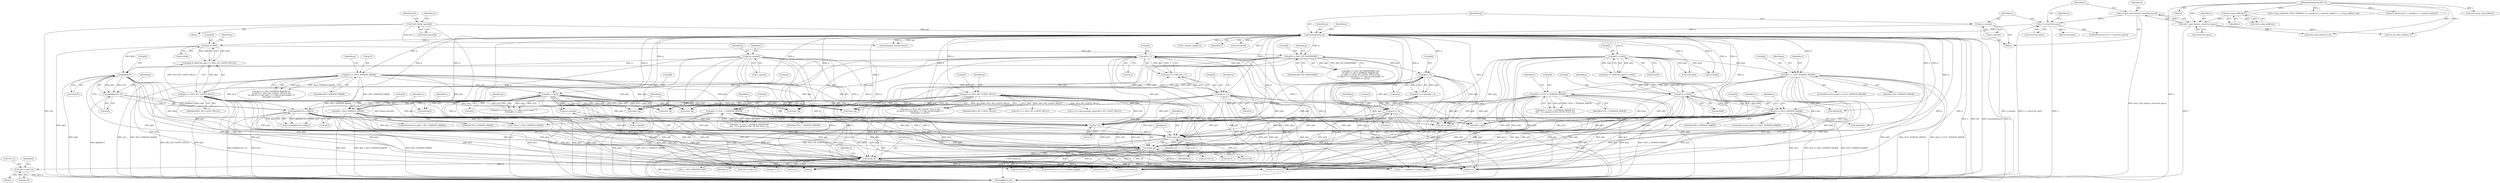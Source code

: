 digraph "0_openssl_26a59d9b46574e457870197dffa802871b4c8fc7_0@array" {
"1000950" [label="(Call,*(d++)=p[i+2])"];
"1000828" [label="(Call,n2s(p,cl))"];
"1000736" [label="(Call,((p[0]&0x7f)<<8)|p[1])"];
"1000737" [label="(Call,(p[0]&0x7f)<<8)"];
"1000738" [label="(Call,p[0]&0x7f)"];
"1000715" [label="(Call,p=s->packet)"];
"1000219" [label="(Call,p[0] & 0x80)"];
"1000213" [label="(Call,memcpy(buf,p,n))"];
"1000150" [label="(Call,*buf= &(buf_space[0]))"];
"1000208" [label="(Call,p=s->packet)"];
"1000202" [label="(Call,n != sizeof buf_space)"];
"1000195" [label="(Call,n=ssl23_read_bytes(s, sizeof buf_space))"];
"1000197" [label="(Call,ssl23_read_bytes(s, sizeof buf_space))"];
"1000192" [label="(Call,ssl3_setup_buffers(s))"];
"1000146" [label="(MethodParameterIn,SSL *s)"];
"1000428" [label="(Call,p[0] == SSL3_RT_HANDSHAKE)"];
"1000434" [label="(Call,p[1] == SSL3_VERSION_MAJOR)"];
"1000457" [label="(Call,p[9] >= p[1])"];
"1000490" [label="(Call,p[9] > SSL3_VERSION_MAJOR)"];
"1000440" [label="(Call,p[5] == SSL3_MT_CLIENT_HELLO)"];
"1000224" [label="(Call,p[2] == SSL2_MT_CLIENT_HELLO)"];
"1000825" [label="(Call,n2s(p,sil))"];
"1000822" [label="(Call,n2s(p,csl))"];
"1000819" [label="(Call,p+=5)"];
"1000814" [label="(Call,p=s->packet)"];
"1000290" [label="(Call,p[4] >= TLS1_VERSION_MINOR)"];
"1000237" [label="(Call,p[4] == 0x02)"];
"1000298" [label="(Call,p[4] >= TLS1_2_VERSION_MINOR)"];
"1000479" [label="(Call,p[4] < 6)"];
"1000452" [label="(Call,p[4] < 5)"];
"1000323" [label="(Call,p[4] >= TLS1_1_VERSION_MINOR)"];
"1000474" [label="(Call,p[3] == 0)"];
"1000447" [label="(Call,p[3] == 0)"];
"1000269" [label="(Call,p[3] == SSL3_VERSION_MAJOR)"];
"1000232" [label="(Call,p[3] == 0x00)"];
"1000458" [label="(Call,p[9])"];
"1000473" [label="(Call,p[3] == 0 && p[4] < 6)"];
"1000273" [label="(Identifier,SSL3_VERSION_MAJOR)"];
"1000461" [label="(Call,p[1])"];
"1000192" [label="(Call,ssl3_setup_buffers(s))"];
"1000720" [label="(Call,v[0] = p[3])"];
"1000739" [label="(Call,p[0])"];
"1000796" [label="(Call,s->msg_callback(0, SSL2_VERSION, 0, s->packet+2, s->packet_length-2, s, s->msg_callback_arg))"];
"1000483" [label="(Literal,6)"];
"1000439" [label="(Call,(p[5] == SSL3_MT_CLIENT_HELLO) &&\n\t\t\t ((p[3] == 0 && p[4] < 5 /* silly record length? */)\n\t\t\t\t|| (p[9] >= p[1])))"];
"1000454" [label="(Identifier,p)"];
"1000825" [label="(Call,n2s(p,sil))"];
"1000219" [label="(Call,p[0] & 0x80)"];
"1001114" [label="(Call,memcpy(s->packet,buf,n))"];
"1000199" [label="(Call,sizeof buf_space)"];
"1000291" [label="(Call,p[4])"];
"1000954" [label="(Call,p[i+2])"];
"1000481" [label="(Identifier,p)"];
"1000446" [label="(Call,p[3] == 0 && p[4] < 5)"];
"1000445" [label="(Call,(p[3] == 0 && p[4] < 5 /* silly record length? */)\n\t\t\t\t|| (p[9] >= p[1]))"];
"1001000" [label="(Call,p++)"];
"1000327" [label="(Identifier,TLS1_1_VERSION_MINOR)"];
"1000302" [label="(Identifier,TLS1_2_VERSION_MINOR)"];
"1000231" [label="(Call,(p[3] == 0x00) && (p[4] == 0x02))"];
"1000208" [label="(Call,p=s->packet)"];
"1000737" [label="(Call,(p[0]&0x7f)<<8)"];
"1000819" [label="(Call,p+=5)"];
"1000432" [label="(Identifier,SSL3_RT_HANDSHAKE)"];
"1000300" [label="(Identifier,p)"];
"1000270" [label="(Call,p[3])"];
"1000820" [label="(Identifier,p)"];
"1000829" [label="(Identifier,p)"];
"1000440" [label="(Call,p[5] == SSL3_MT_CLIENT_HELLO)"];
"1000202" [label="(Call,n != sizeof buf_space)"];
"1000166" [label="(Identifier,n)"];
"1000985" [label="(Call,p <  s->packet+s->packet_length)"];
"1000823" [label="(Identifier,p)"];
"1000290" [label="(Call,p[4] >= TLS1_VERSION_MINOR)"];
"1000435" [label="(Call,p[1])"];
"1000722" [label="(Identifier,v)"];
"1000250" [label="(Call,v[1]=p[4])"];
"1001080" [label="(Call,s->packet_length=n)"];
"1000232" [label="(Call,p[3] == 0x00)"];
"1000981" [label="(Call,sil+cl)"];
"1000716" [label="(Identifier,p)"];
"1000743" [label="(Literal,8)"];
"1000950" [label="(Call,*(d++)=p[i+2])"];
"1000977" [label="(Call,p+csl+sil+cl)"];
"1000676" [label="(Call,(char *)p)"];
"1000448" [label="(Call,p[3])"];
"1000180" [label="(Block,)"];
"1001029" [label="(Call,s->s3->tmp.message_type=SSL3_MT_CLIENT_HELLO)"];
"1000457" [label="(Call,p[9] >= p[1])"];
"1000282" [label="(Call,v[1]=p[4])"];
"1000269" [label="(Call,p[3] == SSL3_VERSION_MAJOR)"];
"1000241" [label="(Literal,0x02)"];
"1000331" [label="(Identifier,s)"];
"1000323" [label="(Call,p[4] >= TLS1_1_VERSION_MINOR)"];
"1000736" [label="(Call,((p[0]&0x7f)<<8)|p[1])"];
"1000151" [label="(Identifier,buf)"];
"1000715" [label="(Call,p=s->packet)"];
"1000239" [label="(Identifier,p)"];
"1000479" [label="(Call,p[4] < 6)"];
"1000883" [label="(Call,cl > SSL3_RANDOM_SIZE)"];
"1000960" [label="(Identifier,j)"];
"1000644" [label="(Call,(char *)p)"];
"1000744" [label="(Call,p[1])"];
"1000827" [label="(Identifier,sil)"];
"1000324" [label="(Call,p[4])"];
"1000289" [label="(ControlStructure,if (p[4] >= TLS1_VERSION_MINOR))"];
"1000927" [label="(Call,i<csl)"];
"1000223" [label="(Literal,0x80)"];
"1000322" [label="(Call,p[4] >= TLS1_1_VERSION_MINOR &&\n\t\t\t\t\t   !(s->options & SSL_OP_NO_TLSv1_1))"];
"1000465" [label="(Call,v[0]=p[1])"];
"1000204" [label="(Call,sizeof buf_space)"];
"1000429" [label="(Call,p[0])"];
"1000294" [label="(Identifier,TLS1_VERSION_MINOR)"];
"1000497" [label="(Identifier,v)"];
"1000215" [label="(Identifier,p)"];
"1000738" [label="(Call,p[0]&0x7f)"];
"1000711" [label="(Block,)"];
"1000734" [label="(Call,n=((p[0]&0x7f)<<8)|p[1])"];
"1000661" [label="(Call,(char *)p)"];
"1000243" [label="(Call,v[0]=p[3])"];
"1000453" [label="(Call,p[4])"];
"1000147" [label="(Block,)"];
"1000832" [label="(Identifier,d)"];
"1000216" [label="(Identifier,n)"];
"1000306" [label="(Identifier,s)"];
"1000822" [label="(Call,n2s(p,csl))"];
"1000233" [label="(Call,p[3])"];
"1000238" [label="(Call,p[4])"];
"1000830" [label="(Identifier,cl)"];
"1000452" [label="(Call,p[4] < 5)"];
"1000444" [label="(Identifier,SSL3_MT_CLIENT_HELLO)"];
"1000941" [label="(Call,*(d++)=p[i+1])"];
"1000815" [label="(Identifier,p)"];
"1000400" [label="(Identifier,s)"];
"1001076" [label="(Call,ssl_init_wbio_buffer(s,1))"];
"1000826" [label="(Identifier,p)"];
"1000449" [label="(Identifier,p)"];
"1000935" [label="(Call,p[i] != 0)"];
"1000193" [label="(Identifier,s)"];
"1000780" [label="(Call,ssl3_finish_mac(s, s->packet+2, s->packet_length-2))"];
"1000821" [label="(Literal,5)"];
"1000816" [label="(Call,s->packet)"];
"1000727" [label="(Call,v[1] = p[4])"];
"1000846" [label="(Call,cl+11)"];
"1000717" [label="(Call,s->packet)"];
"1000951" [label="(Call,*(d++))"];
"1000979" [label="(Call,csl+sil+cl)"];
"1000298" [label="(Call,p[4] >= TLS1_2_VERSION_MINOR)"];
"1000226" [label="(Identifier,p)"];
"1000478" [label="(Literal,0)"];
"1000451" [label="(Literal,0)"];
"1000206" [label="(Return,return(n);)"];
"1000447" [label="(Call,p[3] == 0)"];
"1000299" [label="(Call,p[4])"];
"1000635" [label="(Call,(char *)p)"];
"1000210" [label="(Call,s->packet)"];
"1000203" [label="(Identifier,n)"];
"1000236" [label="(Literal,0x00)"];
"1001097" [label="(Call,ssl3_setup_read_buffer(s))"];
"1000868" [label="(Call,*(d++) = SSL3_VERSION_MAJOR)"];
"1000902" [label="(Call,csl+sil)"];
"1000150" [label="(Call,*buf= &(buf_space[0]))"];
"1000201" [label="(ControlStructure,if (n != sizeof buf_space))"];
"1000268" [label="(ControlStructure,if (p[3] == SSL3_VERSION_MAJOR))"];
"1000474" [label="(Call,p[3] == 0)"];
"1000475" [label="(Call,p[3])"];
"1000220" [label="(Call,p[0])"];
"1000433" [label="(Call,(p[1] == SSL3_VERSION_MAJOR) &&\n\t\t\t (p[5] == SSL3_MT_CLIENT_HELLO) &&\n\t\t\t ((p[3] == 0 && p[4] < 5 /* silly record length? */)\n\t\t\t\t|| (p[9] >= p[1])))"];
"1000197" [label="(Call,ssl23_read_bytes(s, sizeof buf_space))"];
"1000209" [label="(Identifier,p)"];
"1000844" [label="(Call,sil+cl+11)"];
"1000442" [label="(Identifier,p)"];
"1000491" [label="(Call,p[9])"];
"1000857" [label="(Call,*(d++) = SSL3_MT_CLIENT_HELLO)"];
"1000842" [label="(Call,csl+sil+cl+11)"];
"1000489" [label="(ControlStructure,if (p[9] > SSL3_VERSION_MAJOR))"];
"1000438" [label="(Identifier,SSL3_VERSION_MAJOR)"];
"1000441" [label="(Call,p[5])"];
"1000501" [label="(Call,v[1]=p[10])"];
"1000490" [label="(Call,p[9] > SSL3_VERSION_MAJOR)"];
"1000975" [label="(Call,p = p+csl+sil+cl)"];
"1000427" [label="(Call,(p[0] == SSL3_RT_HANDSHAKE) &&\n\t\t\t (p[1] == SSL3_VERSION_MAJOR) &&\n\t\t\t (p[5] == SSL3_MT_CLIENT_HELLO) &&\n\t\t\t ((p[3] == 0 && p[4] < 5 /* silly record length? */)\n\t\t\t\t|| (p[9] >= p[1])))"];
"1000933" [label="(Block,)"];
"1000434" [label="(Call,p[1] == SSL3_VERSION_MAJOR)"];
"1000218" [label="(Call,(p[0] & 0x80) && (p[2] == SSL2_MT_CLIENT_HELLO))"];
"1000207" [label="(Identifier,n)"];
"1000214" [label="(Identifier,buf)"];
"1000221" [label="(Identifier,p)"];
"1000480" [label="(Call,p[4])"];
"1000841" [label="(Call,(csl+sil+cl+11) != s->packet_length)"];
"1000456" [label="(Literal,5)"];
"1000503" [label="(Identifier,v)"];
"1000237" [label="(Call,p[4] == 0x02)"];
"1000228" [label="(Identifier,SSL2_MT_CLIENT_HELLO)"];
"1000152" [label="(Call,&(buf_space[0]))"];
"1000196" [label="(Identifier,n)"];
"1000225" [label="(Call,p[2])"];
"1000195" [label="(Call,n=ssl23_read_bytes(s, sizeof buf_space))"];
"1000275" [label="(Call,v[0]=p[3])"];
"1001274" [label="(MethodReturn,int)"];
"1000814" [label="(Call,p=s->packet)"];
"1000428" [label="(Call,p[0] == SSL3_RT_HANDSHAKE)"];
"1000689" [label="(Identifier,s)"];
"1000742" [label="(Literal,0x7f)"];
"1000769" [label="(Call,ssl23_read_bytes(s,n+2))"];
"1000224" [label="(Call,p[2] == SSL2_MT_CLIENT_HELLO)"];
"1000198" [label="(Identifier,s)"];
"1000653" [label="(Call,(char *)p)"];
"1000191" [label="(Call,!ssl3_setup_buffers(s))"];
"1000436" [label="(Identifier,p)"];
"1000828" [label="(Call,n2s(p,cl))"];
"1000297" [label="(Call,p[4] >= TLS1_2_VERSION_MINOR &&\n\t\t\t\t\t   !(s->options & SSL_OP_NO_TLSv1_2))"];
"1000494" [label="(Identifier,SSL3_VERSION_MAJOR)"];
"1000824" [label="(Identifier,csl)"];
"1000146" [label="(MethodParameterIn,SSL *s)"];
"1000745" [label="(Identifier,p)"];
"1000213" [label="(Call,memcpy(buf,p,n))"];
"1000277" [label="(Identifier,v)"];
"1000950" -> "1000933"  [label="AST: "];
"1000950" -> "1000954"  [label="CFG: "];
"1000951" -> "1000950"  [label="AST: "];
"1000954" -> "1000950"  [label="AST: "];
"1000960" -> "1000950"  [label="CFG: "];
"1000950" -> "1001274"  [label="DDG: p[i+2]"];
"1000828" -> "1000950"  [label="DDG: p"];
"1000828" -> "1000711"  [label="AST: "];
"1000828" -> "1000830"  [label="CFG: "];
"1000829" -> "1000828"  [label="AST: "];
"1000830" -> "1000828"  [label="AST: "];
"1000832" -> "1000828"  [label="CFG: "];
"1000828" -> "1001274"  [label="DDG: n2s(p,cl)"];
"1000736" -> "1000828"  [label="DDG: p[1]"];
"1000738" -> "1000828"  [label="DDG: p[0]"];
"1000490" -> "1000828"  [label="DDG: p[9]"];
"1000440" -> "1000828"  [label="DDG: p[5]"];
"1000224" -> "1000828"  [label="DDG: p[2]"];
"1000457" -> "1000828"  [label="DDG: p[9]"];
"1000825" -> "1000828"  [label="DDG: p"];
"1000290" -> "1000828"  [label="DDG: p[4]"];
"1000715" -> "1000828"  [label="DDG: p"];
"1000298" -> "1000828"  [label="DDG: p[4]"];
"1000479" -> "1000828"  [label="DDG: p[4]"];
"1000452" -> "1000828"  [label="DDG: p[4]"];
"1000323" -> "1000828"  [label="DDG: p[4]"];
"1000237" -> "1000828"  [label="DDG: p[4]"];
"1000213" -> "1000828"  [label="DDG: p"];
"1000474" -> "1000828"  [label="DDG: p[3]"];
"1000269" -> "1000828"  [label="DDG: p[3]"];
"1000447" -> "1000828"  [label="DDG: p[3]"];
"1000232" -> "1000828"  [label="DDG: p[3]"];
"1000828" -> "1000841"  [label="DDG: cl"];
"1000828" -> "1000842"  [label="DDG: cl"];
"1000828" -> "1000844"  [label="DDG: cl"];
"1000828" -> "1000846"  [label="DDG: cl"];
"1000828" -> "1000883"  [label="DDG: cl"];
"1000828" -> "1000935"  [label="DDG: p"];
"1000828" -> "1000941"  [label="DDG: p"];
"1000828" -> "1000975"  [label="DDG: p"];
"1000828" -> "1000977"  [label="DDG: p"];
"1000828" -> "1000985"  [label="DDG: p"];
"1000828" -> "1001000"  [label="DDG: p"];
"1000736" -> "1000734"  [label="AST: "];
"1000736" -> "1000744"  [label="CFG: "];
"1000737" -> "1000736"  [label="AST: "];
"1000744" -> "1000736"  [label="AST: "];
"1000734" -> "1000736"  [label="CFG: "];
"1000736" -> "1001274"  [label="DDG: p[1]"];
"1000736" -> "1001274"  [label="DDG: (p[0]&0x7f)<<8"];
"1000736" -> "1000734"  [label="DDG: (p[0]&0x7f)<<8"];
"1000736" -> "1000734"  [label="DDG: p[1]"];
"1000737" -> "1000736"  [label="DDG: p[0]&0x7f"];
"1000737" -> "1000736"  [label="DDG: 8"];
"1000434" -> "1000736"  [label="DDG: p[1]"];
"1000457" -> "1000736"  [label="DDG: p[1]"];
"1000715" -> "1000736"  [label="DDG: p"];
"1000213" -> "1000736"  [label="DDG: p"];
"1000736" -> "1000819"  [label="DDG: p[1]"];
"1000736" -> "1000822"  [label="DDG: p[1]"];
"1000736" -> "1000825"  [label="DDG: p[1]"];
"1000736" -> "1000975"  [label="DDG: p[1]"];
"1000736" -> "1000977"  [label="DDG: p[1]"];
"1000736" -> "1000985"  [label="DDG: p[1]"];
"1000736" -> "1001000"  [label="DDG: p[1]"];
"1000737" -> "1000743"  [label="CFG: "];
"1000738" -> "1000737"  [label="AST: "];
"1000743" -> "1000737"  [label="AST: "];
"1000745" -> "1000737"  [label="CFG: "];
"1000737" -> "1001274"  [label="DDG: p[0]&0x7f"];
"1000738" -> "1000737"  [label="DDG: p[0]"];
"1000738" -> "1000737"  [label="DDG: 0x7f"];
"1000738" -> "1000742"  [label="CFG: "];
"1000739" -> "1000738"  [label="AST: "];
"1000742" -> "1000738"  [label="AST: "];
"1000743" -> "1000738"  [label="CFG: "];
"1000738" -> "1001274"  [label="DDG: p[0]"];
"1000715" -> "1000738"  [label="DDG: p"];
"1000219" -> "1000738"  [label="DDG: p[0]"];
"1000428" -> "1000738"  [label="DDG: p[0]"];
"1000738" -> "1000819"  [label="DDG: p[0]"];
"1000738" -> "1000822"  [label="DDG: p[0]"];
"1000738" -> "1000825"  [label="DDG: p[0]"];
"1000738" -> "1000975"  [label="DDG: p[0]"];
"1000738" -> "1000977"  [label="DDG: p[0]"];
"1000738" -> "1000985"  [label="DDG: p[0]"];
"1000738" -> "1001000"  [label="DDG: p[0]"];
"1000715" -> "1000711"  [label="AST: "];
"1000715" -> "1000717"  [label="CFG: "];
"1000716" -> "1000715"  [label="AST: "];
"1000717" -> "1000715"  [label="AST: "];
"1000722" -> "1000715"  [label="CFG: "];
"1000715" -> "1001274"  [label="DDG: p"];
"1000715" -> "1001274"  [label="DDG: s->packet"];
"1000715" -> "1000720"  [label="DDG: p"];
"1000715" -> "1000727"  [label="DDG: p"];
"1000715" -> "1000819"  [label="DDG: p"];
"1000715" -> "1000822"  [label="DDG: p"];
"1000715" -> "1000825"  [label="DDG: p"];
"1000715" -> "1000975"  [label="DDG: p"];
"1000715" -> "1000977"  [label="DDG: p"];
"1000715" -> "1000985"  [label="DDG: p"];
"1000715" -> "1001000"  [label="DDG: p"];
"1000219" -> "1000218"  [label="AST: "];
"1000219" -> "1000223"  [label="CFG: "];
"1000220" -> "1000219"  [label="AST: "];
"1000223" -> "1000219"  [label="AST: "];
"1000226" -> "1000219"  [label="CFG: "];
"1000218" -> "1000219"  [label="CFG: "];
"1000219" -> "1001274"  [label="DDG: p[0]"];
"1000219" -> "1000218"  [label="DDG: p[0]"];
"1000219" -> "1000218"  [label="DDG: 0x80"];
"1000213" -> "1000219"  [label="DDG: p"];
"1000219" -> "1000428"  [label="DDG: p[0]"];
"1000213" -> "1000180"  [label="AST: "];
"1000213" -> "1000216"  [label="CFG: "];
"1000214" -> "1000213"  [label="AST: "];
"1000215" -> "1000213"  [label="AST: "];
"1000216" -> "1000213"  [label="AST: "];
"1000221" -> "1000213"  [label="CFG: "];
"1000213" -> "1001274"  [label="DDG: n"];
"1000213" -> "1001274"  [label="DDG: buf"];
"1000213" -> "1001274"  [label="DDG: memcpy(buf,p,n)"];
"1000213" -> "1001274"  [label="DDG: p"];
"1000150" -> "1000213"  [label="DDG: buf"];
"1000208" -> "1000213"  [label="DDG: p"];
"1000202" -> "1000213"  [label="DDG: n"];
"1000213" -> "1000224"  [label="DDG: p"];
"1000213" -> "1000232"  [label="DDG: p"];
"1000213" -> "1000237"  [label="DDG: p"];
"1000213" -> "1000243"  [label="DDG: p"];
"1000213" -> "1000250"  [label="DDG: p"];
"1000213" -> "1000269"  [label="DDG: p"];
"1000213" -> "1000275"  [label="DDG: p"];
"1000213" -> "1000282"  [label="DDG: p"];
"1000213" -> "1000290"  [label="DDG: p"];
"1000213" -> "1000298"  [label="DDG: p"];
"1000213" -> "1000323"  [label="DDG: p"];
"1000213" -> "1000428"  [label="DDG: p"];
"1000213" -> "1000434"  [label="DDG: p"];
"1000213" -> "1000440"  [label="DDG: p"];
"1000213" -> "1000447"  [label="DDG: p"];
"1000213" -> "1000452"  [label="DDG: p"];
"1000213" -> "1000457"  [label="DDG: p"];
"1000213" -> "1000465"  [label="DDG: p"];
"1000213" -> "1000474"  [label="DDG: p"];
"1000213" -> "1000479"  [label="DDG: p"];
"1000213" -> "1000490"  [label="DDG: p"];
"1000213" -> "1000501"  [label="DDG: p"];
"1000213" -> "1000635"  [label="DDG: p"];
"1000213" -> "1000720"  [label="DDG: p"];
"1000213" -> "1000727"  [label="DDG: p"];
"1000213" -> "1000819"  [label="DDG: p"];
"1000213" -> "1000822"  [label="DDG: p"];
"1000213" -> "1000825"  [label="DDG: p"];
"1000213" -> "1000975"  [label="DDG: p"];
"1000213" -> "1000977"  [label="DDG: p"];
"1000213" -> "1000985"  [label="DDG: p"];
"1000213" -> "1001000"  [label="DDG: p"];
"1000213" -> "1001080"  [label="DDG: n"];
"1000213" -> "1001114"  [label="DDG: buf"];
"1000213" -> "1001114"  [label="DDG: n"];
"1000150" -> "1000147"  [label="AST: "];
"1000150" -> "1000152"  [label="CFG: "];
"1000151" -> "1000150"  [label="AST: "];
"1000152" -> "1000150"  [label="AST: "];
"1000166" -> "1000150"  [label="CFG: "];
"1000150" -> "1001274"  [label="DDG: buf"];
"1000150" -> "1001274"  [label="DDG: &(buf_space[0])"];
"1000150" -> "1001114"  [label="DDG: buf"];
"1000208" -> "1000180"  [label="AST: "];
"1000208" -> "1000210"  [label="CFG: "];
"1000209" -> "1000208"  [label="AST: "];
"1000210" -> "1000208"  [label="AST: "];
"1000214" -> "1000208"  [label="CFG: "];
"1000208" -> "1001274"  [label="DDG: s->packet"];
"1000202" -> "1000201"  [label="AST: "];
"1000202" -> "1000204"  [label="CFG: "];
"1000203" -> "1000202"  [label="AST: "];
"1000204" -> "1000202"  [label="AST: "];
"1000207" -> "1000202"  [label="CFG: "];
"1000209" -> "1000202"  [label="CFG: "];
"1000202" -> "1001274"  [label="DDG: n"];
"1000202" -> "1001274"  [label="DDG: n != sizeof buf_space"];
"1000195" -> "1000202"  [label="DDG: n"];
"1000202" -> "1000206"  [label="DDG: n"];
"1000195" -> "1000180"  [label="AST: "];
"1000195" -> "1000197"  [label="CFG: "];
"1000196" -> "1000195"  [label="AST: "];
"1000197" -> "1000195"  [label="AST: "];
"1000203" -> "1000195"  [label="CFG: "];
"1000195" -> "1001274"  [label="DDG: ssl23_read_bytes(s, sizeof buf_space)"];
"1000197" -> "1000195"  [label="DDG: s"];
"1000197" -> "1000199"  [label="CFG: "];
"1000198" -> "1000197"  [label="AST: "];
"1000199" -> "1000197"  [label="AST: "];
"1000197" -> "1001274"  [label="DDG: s"];
"1000192" -> "1000197"  [label="DDG: s"];
"1000146" -> "1000197"  [label="DDG: s"];
"1000197" -> "1000769"  [label="DDG: s"];
"1000197" -> "1001076"  [label="DDG: s"];
"1000192" -> "1000191"  [label="AST: "];
"1000192" -> "1000193"  [label="CFG: "];
"1000193" -> "1000192"  [label="AST: "];
"1000191" -> "1000192"  [label="CFG: "];
"1000192" -> "1000191"  [label="DDG: s"];
"1000146" -> "1000192"  [label="DDG: s"];
"1000146" -> "1000145"  [label="AST: "];
"1000146" -> "1001274"  [label="DDG: s"];
"1000146" -> "1000769"  [label="DDG: s"];
"1000146" -> "1000780"  [label="DDG: s"];
"1000146" -> "1000796"  [label="DDG: s"];
"1000146" -> "1001076"  [label="DDG: s"];
"1000146" -> "1001097"  [label="DDG: s"];
"1000428" -> "1000427"  [label="AST: "];
"1000428" -> "1000432"  [label="CFG: "];
"1000429" -> "1000428"  [label="AST: "];
"1000432" -> "1000428"  [label="AST: "];
"1000436" -> "1000428"  [label="CFG: "];
"1000427" -> "1000428"  [label="CFG: "];
"1000428" -> "1001274"  [label="DDG: SSL3_RT_HANDSHAKE"];
"1000428" -> "1001274"  [label="DDG: p[0]"];
"1000428" -> "1000427"  [label="DDG: p[0]"];
"1000428" -> "1000427"  [label="DDG: SSL3_RT_HANDSHAKE"];
"1000428" -> "1000635"  [label="DDG: p[0]"];
"1000428" -> "1000644"  [label="DDG: p[0]"];
"1000428" -> "1000653"  [label="DDG: p[0]"];
"1000428" -> "1000661"  [label="DDG: p[0]"];
"1000428" -> "1000676"  [label="DDG: p[0]"];
"1000434" -> "1000433"  [label="AST: "];
"1000434" -> "1000438"  [label="CFG: "];
"1000435" -> "1000434"  [label="AST: "];
"1000438" -> "1000434"  [label="AST: "];
"1000442" -> "1000434"  [label="CFG: "];
"1000433" -> "1000434"  [label="CFG: "];
"1000434" -> "1001274"  [label="DDG: SSL3_VERSION_MAJOR"];
"1000434" -> "1001274"  [label="DDG: p[1]"];
"1000434" -> "1000433"  [label="DDG: p[1]"];
"1000434" -> "1000433"  [label="DDG: SSL3_VERSION_MAJOR"];
"1000434" -> "1000457"  [label="DDG: p[1]"];
"1000434" -> "1000465"  [label="DDG: p[1]"];
"1000434" -> "1000490"  [label="DDG: SSL3_VERSION_MAJOR"];
"1000434" -> "1000635"  [label="DDG: p[1]"];
"1000434" -> "1000644"  [label="DDG: p[1]"];
"1000434" -> "1000653"  [label="DDG: p[1]"];
"1000434" -> "1000661"  [label="DDG: p[1]"];
"1000434" -> "1000676"  [label="DDG: p[1]"];
"1000434" -> "1000868"  [label="DDG: SSL3_VERSION_MAJOR"];
"1000457" -> "1000445"  [label="AST: "];
"1000457" -> "1000461"  [label="CFG: "];
"1000458" -> "1000457"  [label="AST: "];
"1000461" -> "1000457"  [label="AST: "];
"1000445" -> "1000457"  [label="CFG: "];
"1000457" -> "1001274"  [label="DDG: p[1]"];
"1000457" -> "1001274"  [label="DDG: p[9]"];
"1000457" -> "1000445"  [label="DDG: p[9]"];
"1000457" -> "1000445"  [label="DDG: p[1]"];
"1000457" -> "1000465"  [label="DDG: p[1]"];
"1000457" -> "1000490"  [label="DDG: p[9]"];
"1000457" -> "1000635"  [label="DDG: p[9]"];
"1000457" -> "1000635"  [label="DDG: p[1]"];
"1000457" -> "1000644"  [label="DDG: p[9]"];
"1000457" -> "1000644"  [label="DDG: p[1]"];
"1000457" -> "1000653"  [label="DDG: p[9]"];
"1000457" -> "1000653"  [label="DDG: p[1]"];
"1000457" -> "1000661"  [label="DDG: p[9]"];
"1000457" -> "1000661"  [label="DDG: p[1]"];
"1000457" -> "1000676"  [label="DDG: p[9]"];
"1000457" -> "1000676"  [label="DDG: p[1]"];
"1000457" -> "1000819"  [label="DDG: p[9]"];
"1000457" -> "1000822"  [label="DDG: p[9]"];
"1000457" -> "1000825"  [label="DDG: p[9]"];
"1000457" -> "1000975"  [label="DDG: p[9]"];
"1000457" -> "1000977"  [label="DDG: p[9]"];
"1000457" -> "1000985"  [label="DDG: p[9]"];
"1000457" -> "1001000"  [label="DDG: p[9]"];
"1000490" -> "1000489"  [label="AST: "];
"1000490" -> "1000494"  [label="CFG: "];
"1000491" -> "1000490"  [label="AST: "];
"1000494" -> "1000490"  [label="AST: "];
"1000497" -> "1000490"  [label="CFG: "];
"1000503" -> "1000490"  [label="CFG: "];
"1000490" -> "1001274"  [label="DDG: SSL3_VERSION_MAJOR"];
"1000490" -> "1001274"  [label="DDG: p[9]"];
"1000490" -> "1001274"  [label="DDG: p[9] > SSL3_VERSION_MAJOR"];
"1000490" -> "1000819"  [label="DDG: p[9]"];
"1000490" -> "1000822"  [label="DDG: p[9]"];
"1000490" -> "1000825"  [label="DDG: p[9]"];
"1000490" -> "1000868"  [label="DDG: SSL3_VERSION_MAJOR"];
"1000490" -> "1000975"  [label="DDG: p[9]"];
"1000490" -> "1000977"  [label="DDG: p[9]"];
"1000490" -> "1000985"  [label="DDG: p[9]"];
"1000490" -> "1001000"  [label="DDG: p[9]"];
"1000440" -> "1000439"  [label="AST: "];
"1000440" -> "1000444"  [label="CFG: "];
"1000441" -> "1000440"  [label="AST: "];
"1000444" -> "1000440"  [label="AST: "];
"1000449" -> "1000440"  [label="CFG: "];
"1000439" -> "1000440"  [label="CFG: "];
"1000440" -> "1001274"  [label="DDG: p[5]"];
"1000440" -> "1001274"  [label="DDG: SSL3_MT_CLIENT_HELLO"];
"1000440" -> "1000439"  [label="DDG: p[5]"];
"1000440" -> "1000439"  [label="DDG: SSL3_MT_CLIENT_HELLO"];
"1000440" -> "1000635"  [label="DDG: p[5]"];
"1000440" -> "1000644"  [label="DDG: p[5]"];
"1000440" -> "1000653"  [label="DDG: p[5]"];
"1000440" -> "1000661"  [label="DDG: p[5]"];
"1000440" -> "1000676"  [label="DDG: p[5]"];
"1000440" -> "1000819"  [label="DDG: p[5]"];
"1000440" -> "1000822"  [label="DDG: p[5]"];
"1000440" -> "1000825"  [label="DDG: p[5]"];
"1000440" -> "1000857"  [label="DDG: SSL3_MT_CLIENT_HELLO"];
"1000440" -> "1000975"  [label="DDG: p[5]"];
"1000440" -> "1000977"  [label="DDG: p[5]"];
"1000440" -> "1000985"  [label="DDG: p[5]"];
"1000440" -> "1001000"  [label="DDG: p[5]"];
"1000440" -> "1001029"  [label="DDG: SSL3_MT_CLIENT_HELLO"];
"1000224" -> "1000218"  [label="AST: "];
"1000224" -> "1000228"  [label="CFG: "];
"1000225" -> "1000224"  [label="AST: "];
"1000228" -> "1000224"  [label="AST: "];
"1000218" -> "1000224"  [label="CFG: "];
"1000224" -> "1001274"  [label="DDG: p[2]"];
"1000224" -> "1001274"  [label="DDG: SSL2_MT_CLIENT_HELLO"];
"1000224" -> "1000218"  [label="DDG: p[2]"];
"1000224" -> "1000218"  [label="DDG: SSL2_MT_CLIENT_HELLO"];
"1000224" -> "1000635"  [label="DDG: p[2]"];
"1000224" -> "1000644"  [label="DDG: p[2]"];
"1000224" -> "1000653"  [label="DDG: p[2]"];
"1000224" -> "1000661"  [label="DDG: p[2]"];
"1000224" -> "1000676"  [label="DDG: p[2]"];
"1000224" -> "1000819"  [label="DDG: p[2]"];
"1000224" -> "1000822"  [label="DDG: p[2]"];
"1000224" -> "1000825"  [label="DDG: p[2]"];
"1000224" -> "1000975"  [label="DDG: p[2]"];
"1000224" -> "1000977"  [label="DDG: p[2]"];
"1000224" -> "1000985"  [label="DDG: p[2]"];
"1000224" -> "1001000"  [label="DDG: p[2]"];
"1000825" -> "1000711"  [label="AST: "];
"1000825" -> "1000827"  [label="CFG: "];
"1000826" -> "1000825"  [label="AST: "];
"1000827" -> "1000825"  [label="AST: "];
"1000829" -> "1000825"  [label="CFG: "];
"1000825" -> "1001274"  [label="DDG: n2s(p,sil)"];
"1000822" -> "1000825"  [label="DDG: p"];
"1000290" -> "1000825"  [label="DDG: p[4]"];
"1000298" -> "1000825"  [label="DDG: p[4]"];
"1000479" -> "1000825"  [label="DDG: p[4]"];
"1000452" -> "1000825"  [label="DDG: p[4]"];
"1000323" -> "1000825"  [label="DDG: p[4]"];
"1000237" -> "1000825"  [label="DDG: p[4]"];
"1000474" -> "1000825"  [label="DDG: p[3]"];
"1000269" -> "1000825"  [label="DDG: p[3]"];
"1000447" -> "1000825"  [label="DDG: p[3]"];
"1000232" -> "1000825"  [label="DDG: p[3]"];
"1000825" -> "1000841"  [label="DDG: sil"];
"1000825" -> "1000842"  [label="DDG: sil"];
"1000825" -> "1000844"  [label="DDG: sil"];
"1000825" -> "1000902"  [label="DDG: sil"];
"1000825" -> "1000975"  [label="DDG: sil"];
"1000825" -> "1000977"  [label="DDG: sil"];
"1000825" -> "1000979"  [label="DDG: sil"];
"1000825" -> "1000981"  [label="DDG: sil"];
"1000822" -> "1000711"  [label="AST: "];
"1000822" -> "1000824"  [label="CFG: "];
"1000823" -> "1000822"  [label="AST: "];
"1000824" -> "1000822"  [label="AST: "];
"1000826" -> "1000822"  [label="CFG: "];
"1000822" -> "1001274"  [label="DDG: n2s(p,csl)"];
"1000819" -> "1000822"  [label="DDG: p"];
"1000290" -> "1000822"  [label="DDG: p[4]"];
"1000298" -> "1000822"  [label="DDG: p[4]"];
"1000479" -> "1000822"  [label="DDG: p[4]"];
"1000452" -> "1000822"  [label="DDG: p[4]"];
"1000323" -> "1000822"  [label="DDG: p[4]"];
"1000237" -> "1000822"  [label="DDG: p[4]"];
"1000474" -> "1000822"  [label="DDG: p[3]"];
"1000269" -> "1000822"  [label="DDG: p[3]"];
"1000447" -> "1000822"  [label="DDG: p[3]"];
"1000232" -> "1000822"  [label="DDG: p[3]"];
"1000822" -> "1000841"  [label="DDG: csl"];
"1000822" -> "1000842"  [label="DDG: csl"];
"1000822" -> "1000902"  [label="DDG: csl"];
"1000822" -> "1000927"  [label="DDG: csl"];
"1000819" -> "1000711"  [label="AST: "];
"1000819" -> "1000821"  [label="CFG: "];
"1000820" -> "1000819"  [label="AST: "];
"1000821" -> "1000819"  [label="AST: "];
"1000823" -> "1000819"  [label="CFG: "];
"1000814" -> "1000819"  [label="DDG: p"];
"1000290" -> "1000819"  [label="DDG: p[4]"];
"1000298" -> "1000819"  [label="DDG: p[4]"];
"1000479" -> "1000819"  [label="DDG: p[4]"];
"1000452" -> "1000819"  [label="DDG: p[4]"];
"1000323" -> "1000819"  [label="DDG: p[4]"];
"1000237" -> "1000819"  [label="DDG: p[4]"];
"1000474" -> "1000819"  [label="DDG: p[3]"];
"1000269" -> "1000819"  [label="DDG: p[3]"];
"1000447" -> "1000819"  [label="DDG: p[3]"];
"1000232" -> "1000819"  [label="DDG: p[3]"];
"1000814" -> "1000711"  [label="AST: "];
"1000814" -> "1000816"  [label="CFG: "];
"1000815" -> "1000814"  [label="AST: "];
"1000816" -> "1000814"  [label="AST: "];
"1000820" -> "1000814"  [label="CFG: "];
"1000290" -> "1000289"  [label="AST: "];
"1000290" -> "1000294"  [label="CFG: "];
"1000291" -> "1000290"  [label="AST: "];
"1000294" -> "1000290"  [label="AST: "];
"1000300" -> "1000290"  [label="CFG: "];
"1000400" -> "1000290"  [label="CFG: "];
"1000290" -> "1001274"  [label="DDG: p[4]"];
"1000290" -> "1001274"  [label="DDG: TLS1_VERSION_MINOR"];
"1000290" -> "1001274"  [label="DDG: p[4] >= TLS1_VERSION_MINOR"];
"1000237" -> "1000290"  [label="DDG: p[4]"];
"1000290" -> "1000298"  [label="DDG: p[4]"];
"1000290" -> "1000727"  [label="DDG: p[4]"];
"1000290" -> "1000975"  [label="DDG: p[4]"];
"1000290" -> "1000977"  [label="DDG: p[4]"];
"1000290" -> "1000985"  [label="DDG: p[4]"];
"1000290" -> "1001000"  [label="DDG: p[4]"];
"1000237" -> "1000231"  [label="AST: "];
"1000237" -> "1000241"  [label="CFG: "];
"1000238" -> "1000237"  [label="AST: "];
"1000241" -> "1000237"  [label="AST: "];
"1000231" -> "1000237"  [label="CFG: "];
"1000237" -> "1001274"  [label="DDG: p[4]"];
"1000237" -> "1000231"  [label="DDG: p[4]"];
"1000237" -> "1000231"  [label="DDG: 0x02"];
"1000237" -> "1000250"  [label="DDG: p[4]"];
"1000237" -> "1000282"  [label="DDG: p[4]"];
"1000237" -> "1000727"  [label="DDG: p[4]"];
"1000237" -> "1000975"  [label="DDG: p[4]"];
"1000237" -> "1000977"  [label="DDG: p[4]"];
"1000237" -> "1000985"  [label="DDG: p[4]"];
"1000237" -> "1001000"  [label="DDG: p[4]"];
"1000298" -> "1000297"  [label="AST: "];
"1000298" -> "1000302"  [label="CFG: "];
"1000299" -> "1000298"  [label="AST: "];
"1000302" -> "1000298"  [label="AST: "];
"1000306" -> "1000298"  [label="CFG: "];
"1000297" -> "1000298"  [label="CFG: "];
"1000298" -> "1001274"  [label="DDG: p[4]"];
"1000298" -> "1001274"  [label="DDG: TLS1_2_VERSION_MINOR"];
"1000298" -> "1000297"  [label="DDG: p[4]"];
"1000298" -> "1000297"  [label="DDG: TLS1_2_VERSION_MINOR"];
"1000298" -> "1000323"  [label="DDG: p[4]"];
"1000298" -> "1000727"  [label="DDG: p[4]"];
"1000298" -> "1000975"  [label="DDG: p[4]"];
"1000298" -> "1000977"  [label="DDG: p[4]"];
"1000298" -> "1000985"  [label="DDG: p[4]"];
"1000298" -> "1001000"  [label="DDG: p[4]"];
"1000479" -> "1000473"  [label="AST: "];
"1000479" -> "1000483"  [label="CFG: "];
"1000480" -> "1000479"  [label="AST: "];
"1000483" -> "1000479"  [label="AST: "];
"1000473" -> "1000479"  [label="CFG: "];
"1000479" -> "1001274"  [label="DDG: p[4]"];
"1000479" -> "1000473"  [label="DDG: p[4]"];
"1000479" -> "1000473"  [label="DDG: 6"];
"1000452" -> "1000479"  [label="DDG: p[4]"];
"1000479" -> "1000727"  [label="DDG: p[4]"];
"1000479" -> "1000975"  [label="DDG: p[4]"];
"1000479" -> "1000977"  [label="DDG: p[4]"];
"1000479" -> "1000985"  [label="DDG: p[4]"];
"1000479" -> "1001000"  [label="DDG: p[4]"];
"1000452" -> "1000446"  [label="AST: "];
"1000452" -> "1000456"  [label="CFG: "];
"1000453" -> "1000452"  [label="AST: "];
"1000456" -> "1000452"  [label="AST: "];
"1000446" -> "1000452"  [label="CFG: "];
"1000452" -> "1001274"  [label="DDG: p[4]"];
"1000452" -> "1000446"  [label="DDG: p[4]"];
"1000452" -> "1000446"  [label="DDG: 5"];
"1000452" -> "1000635"  [label="DDG: p[4]"];
"1000452" -> "1000644"  [label="DDG: p[4]"];
"1000452" -> "1000653"  [label="DDG: p[4]"];
"1000452" -> "1000661"  [label="DDG: p[4]"];
"1000452" -> "1000676"  [label="DDG: p[4]"];
"1000452" -> "1000727"  [label="DDG: p[4]"];
"1000452" -> "1000975"  [label="DDG: p[4]"];
"1000452" -> "1000977"  [label="DDG: p[4]"];
"1000452" -> "1000985"  [label="DDG: p[4]"];
"1000452" -> "1001000"  [label="DDG: p[4]"];
"1000323" -> "1000322"  [label="AST: "];
"1000323" -> "1000327"  [label="CFG: "];
"1000324" -> "1000323"  [label="AST: "];
"1000327" -> "1000323"  [label="AST: "];
"1000331" -> "1000323"  [label="CFG: "];
"1000322" -> "1000323"  [label="CFG: "];
"1000323" -> "1001274"  [label="DDG: p[4]"];
"1000323" -> "1001274"  [label="DDG: TLS1_1_VERSION_MINOR"];
"1000323" -> "1000322"  [label="DDG: p[4]"];
"1000323" -> "1000322"  [label="DDG: TLS1_1_VERSION_MINOR"];
"1000323" -> "1000727"  [label="DDG: p[4]"];
"1000323" -> "1000975"  [label="DDG: p[4]"];
"1000323" -> "1000977"  [label="DDG: p[4]"];
"1000323" -> "1000985"  [label="DDG: p[4]"];
"1000323" -> "1001000"  [label="DDG: p[4]"];
"1000474" -> "1000473"  [label="AST: "];
"1000474" -> "1000478"  [label="CFG: "];
"1000475" -> "1000474"  [label="AST: "];
"1000478" -> "1000474"  [label="AST: "];
"1000481" -> "1000474"  [label="CFG: "];
"1000473" -> "1000474"  [label="CFG: "];
"1000474" -> "1001274"  [label="DDG: p[3]"];
"1000474" -> "1000473"  [label="DDG: p[3]"];
"1000474" -> "1000473"  [label="DDG: 0"];
"1000447" -> "1000474"  [label="DDG: p[3]"];
"1000474" -> "1000720"  [label="DDG: p[3]"];
"1000474" -> "1000975"  [label="DDG: p[3]"];
"1000474" -> "1000977"  [label="DDG: p[3]"];
"1000474" -> "1000985"  [label="DDG: p[3]"];
"1000474" -> "1001000"  [label="DDG: p[3]"];
"1000447" -> "1000446"  [label="AST: "];
"1000447" -> "1000451"  [label="CFG: "];
"1000448" -> "1000447"  [label="AST: "];
"1000451" -> "1000447"  [label="AST: "];
"1000454" -> "1000447"  [label="CFG: "];
"1000446" -> "1000447"  [label="CFG: "];
"1000447" -> "1001274"  [label="DDG: p[3]"];
"1000447" -> "1000446"  [label="DDG: p[3]"];
"1000447" -> "1000446"  [label="DDG: 0"];
"1000447" -> "1000635"  [label="DDG: p[3]"];
"1000447" -> "1000644"  [label="DDG: p[3]"];
"1000447" -> "1000653"  [label="DDG: p[3]"];
"1000447" -> "1000661"  [label="DDG: p[3]"];
"1000447" -> "1000676"  [label="DDG: p[3]"];
"1000447" -> "1000720"  [label="DDG: p[3]"];
"1000447" -> "1000975"  [label="DDG: p[3]"];
"1000447" -> "1000977"  [label="DDG: p[3]"];
"1000447" -> "1000985"  [label="DDG: p[3]"];
"1000447" -> "1001000"  [label="DDG: p[3]"];
"1000269" -> "1000268"  [label="AST: "];
"1000269" -> "1000273"  [label="CFG: "];
"1000270" -> "1000269"  [label="AST: "];
"1000273" -> "1000269"  [label="AST: "];
"1000277" -> "1000269"  [label="CFG: "];
"1000689" -> "1000269"  [label="CFG: "];
"1000269" -> "1001274"  [label="DDG: p[3] == SSL3_VERSION_MAJOR"];
"1000269" -> "1001274"  [label="DDG: SSL3_VERSION_MAJOR"];
"1000269" -> "1001274"  [label="DDG: p[3]"];
"1000232" -> "1000269"  [label="DDG: p[3]"];
"1000269" -> "1000275"  [label="DDG: p[3]"];
"1000269" -> "1000720"  [label="DDG: p[3]"];
"1000269" -> "1000868"  [label="DDG: SSL3_VERSION_MAJOR"];
"1000269" -> "1000975"  [label="DDG: p[3]"];
"1000269" -> "1000977"  [label="DDG: p[3]"];
"1000269" -> "1000985"  [label="DDG: p[3]"];
"1000269" -> "1001000"  [label="DDG: p[3]"];
"1000232" -> "1000231"  [label="AST: "];
"1000232" -> "1000236"  [label="CFG: "];
"1000233" -> "1000232"  [label="AST: "];
"1000236" -> "1000232"  [label="AST: "];
"1000239" -> "1000232"  [label="CFG: "];
"1000231" -> "1000232"  [label="CFG: "];
"1000232" -> "1000231"  [label="DDG: p[3]"];
"1000232" -> "1000231"  [label="DDG: 0x00"];
"1000232" -> "1000243"  [label="DDG: p[3]"];
"1000232" -> "1000720"  [label="DDG: p[3]"];
"1000232" -> "1000975"  [label="DDG: p[3]"];
"1000232" -> "1000977"  [label="DDG: p[3]"];
"1000232" -> "1000985"  [label="DDG: p[3]"];
"1000232" -> "1001000"  [label="DDG: p[3]"];
}

